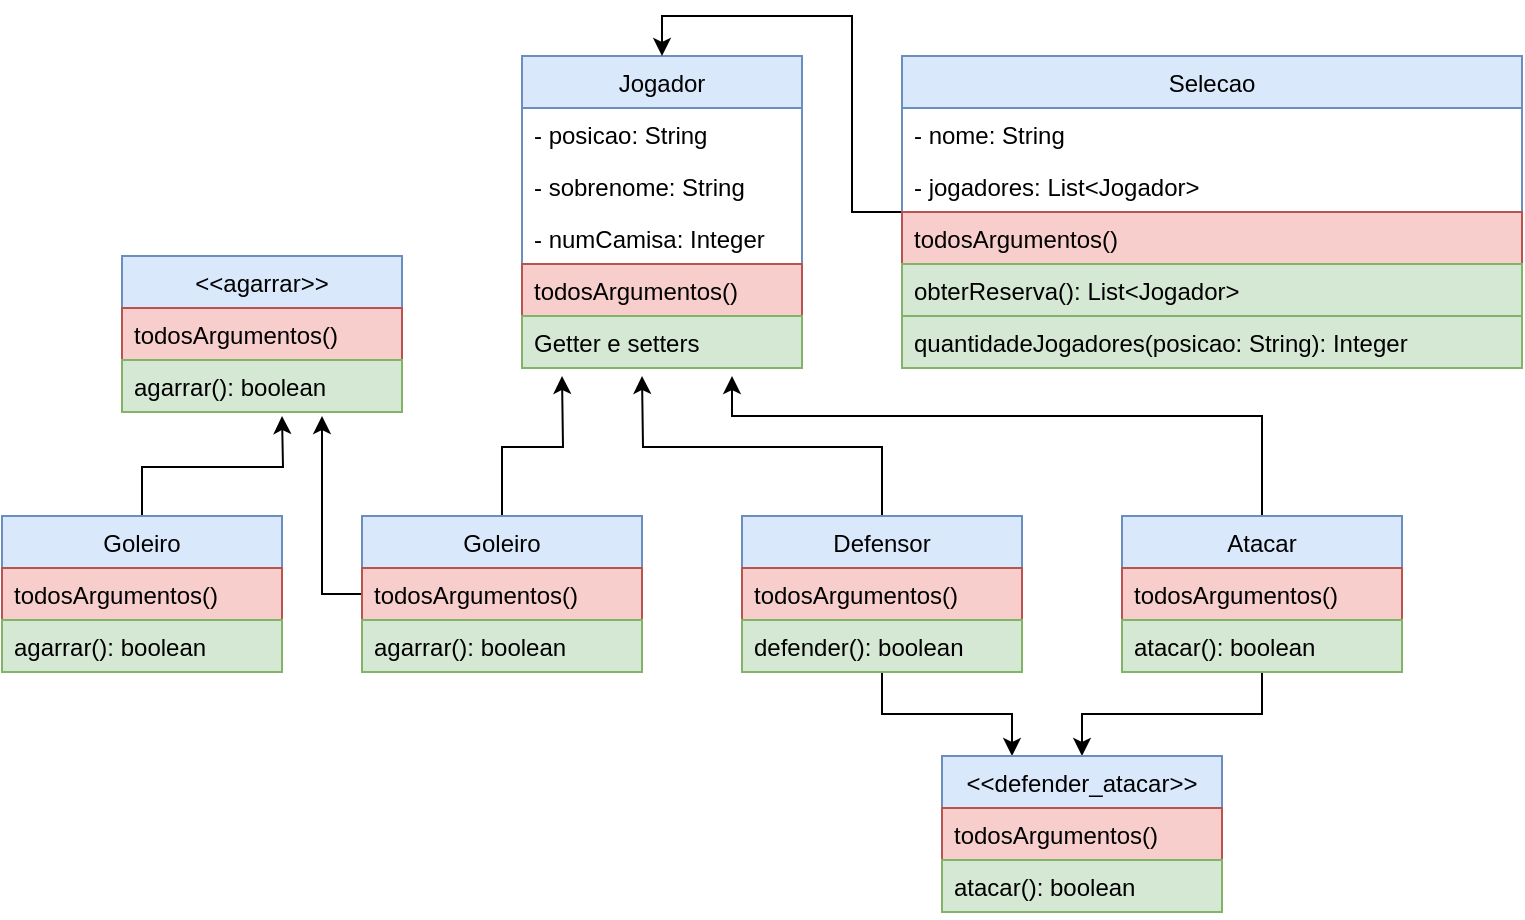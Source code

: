 <mxfile version="20.0.3" type="device"><diagram id="RSQFbIWhKPV1KzKpXajJ" name="Page-1"><mxGraphModel dx="1848" dy="1698" grid="1" gridSize="10" guides="1" tooltips="1" connect="1" arrows="1" fold="1" page="1" pageScale="1" pageWidth="827" pageHeight="1169" math="0" shadow="0"><root><mxCell id="0"/><mxCell id="1" parent="0"/><mxCell id="LxTPZZpdHjJo6k0tFszi-1" value="Jogador" style="swimlane;fontStyle=0;childLayout=stackLayout;horizontal=1;startSize=26;fillColor=#dae8fc;horizontalStack=0;resizeParent=1;resizeParentMax=0;resizeLast=0;collapsible=1;marginBottom=0;strokeColor=#6c8ebf;" vertex="1" parent="1"><mxGeometry x="220" y="10" width="140" height="156" as="geometry"/></mxCell><mxCell id="LxTPZZpdHjJo6k0tFszi-2" value="- posicao: String" style="text;strokeColor=none;fillColor=none;align=left;verticalAlign=top;spacingLeft=4;spacingRight=4;overflow=hidden;rotatable=0;points=[[0,0.5],[1,0.5]];portConstraint=eastwest;" vertex="1" parent="LxTPZZpdHjJo6k0tFszi-1"><mxGeometry y="26" width="140" height="26" as="geometry"/></mxCell><mxCell id="LxTPZZpdHjJo6k0tFszi-3" value="- sobrenome: String" style="text;strokeColor=none;fillColor=none;align=left;verticalAlign=top;spacingLeft=4;spacingRight=4;overflow=hidden;rotatable=0;points=[[0,0.5],[1,0.5]];portConstraint=eastwest;" vertex="1" parent="LxTPZZpdHjJo6k0tFszi-1"><mxGeometry y="52" width="140" height="26" as="geometry"/></mxCell><mxCell id="LxTPZZpdHjJo6k0tFszi-4" value="- numCamisa: Integer" style="text;strokeColor=none;fillColor=none;align=left;verticalAlign=top;spacingLeft=4;spacingRight=4;overflow=hidden;rotatable=0;points=[[0,0.5],[1,0.5]];portConstraint=eastwest;" vertex="1" parent="LxTPZZpdHjJo6k0tFszi-1"><mxGeometry y="78" width="140" height="26" as="geometry"/></mxCell><mxCell id="LxTPZZpdHjJo6k0tFszi-5" value="todosArgumentos()" style="text;strokeColor=#b85450;fillColor=#f8cecc;align=left;verticalAlign=top;spacingLeft=4;spacingRight=4;overflow=hidden;rotatable=0;points=[[0,0.5],[1,0.5]];portConstraint=eastwest;" vertex="1" parent="LxTPZZpdHjJo6k0tFszi-1"><mxGeometry y="104" width="140" height="26" as="geometry"/></mxCell><mxCell id="LxTPZZpdHjJo6k0tFszi-6" value="Getter e setters" style="text;strokeColor=#82b366;fillColor=#d5e8d4;align=left;verticalAlign=top;spacingLeft=4;spacingRight=4;overflow=hidden;rotatable=0;points=[[0,0.5],[1,0.5]];portConstraint=eastwest;" vertex="1" parent="LxTPZZpdHjJo6k0tFszi-1"><mxGeometry y="130" width="140" height="26" as="geometry"/></mxCell><mxCell id="LxTPZZpdHjJo6k0tFszi-32" style="edgeStyle=orthogonalEdgeStyle;rounded=0;orthogonalLoop=1;jettySize=auto;html=1;entryX=0.5;entryY=0;entryDx=0;entryDy=0;" edge="1" parent="1" source="LxTPZZpdHjJo6k0tFszi-7" target="LxTPZZpdHjJo6k0tFszi-1"><mxGeometry relative="1" as="geometry"/></mxCell><mxCell id="LxTPZZpdHjJo6k0tFszi-7" value="Selecao" style="swimlane;fontStyle=0;childLayout=stackLayout;horizontal=1;startSize=26;fillColor=#dae8fc;horizontalStack=0;resizeParent=1;resizeParentMax=0;resizeLast=0;collapsible=1;marginBottom=0;strokeColor=#6c8ebf;" vertex="1" parent="1"><mxGeometry x="410" y="10" width="310" height="156" as="geometry"/></mxCell><mxCell id="LxTPZZpdHjJo6k0tFszi-8" value="- nome: String" style="text;strokeColor=none;fillColor=none;align=left;verticalAlign=top;spacingLeft=4;spacingRight=4;overflow=hidden;rotatable=0;points=[[0,0.5],[1,0.5]];portConstraint=eastwest;" vertex="1" parent="LxTPZZpdHjJo6k0tFszi-7"><mxGeometry y="26" width="310" height="26" as="geometry"/></mxCell><mxCell id="LxTPZZpdHjJo6k0tFszi-9" value="- jogadores: List&lt;Jogador&gt;" style="text;strokeColor=none;fillColor=none;align=left;verticalAlign=top;spacingLeft=4;spacingRight=4;overflow=hidden;rotatable=0;points=[[0,0.5],[1,0.5]];portConstraint=eastwest;" vertex="1" parent="LxTPZZpdHjJo6k0tFszi-7"><mxGeometry y="52" width="310" height="26" as="geometry"/></mxCell><mxCell id="LxTPZZpdHjJo6k0tFszi-11" value="todosArgumentos()" style="text;strokeColor=#b85450;fillColor=#f8cecc;align=left;verticalAlign=top;spacingLeft=4;spacingRight=4;overflow=hidden;rotatable=0;points=[[0,0.5],[1,0.5]];portConstraint=eastwest;" vertex="1" parent="LxTPZZpdHjJo6k0tFszi-7"><mxGeometry y="78" width="310" height="26" as="geometry"/></mxCell><mxCell id="LxTPZZpdHjJo6k0tFszi-12" value="obterReserva(): List&lt;Jogador&gt;" style="text;strokeColor=#82b366;fillColor=#d5e8d4;align=left;verticalAlign=top;spacingLeft=4;spacingRight=4;overflow=hidden;rotatable=0;points=[[0,0.5],[1,0.5]];portConstraint=eastwest;" vertex="1" parent="LxTPZZpdHjJo6k0tFszi-7"><mxGeometry y="104" width="310" height="26" as="geometry"/></mxCell><mxCell id="LxTPZZpdHjJo6k0tFszi-13" value="quantidadeJogadores(posicao: String): Integer" style="text;strokeColor=#82b366;fillColor=#d5e8d4;align=left;verticalAlign=top;spacingLeft=4;spacingRight=4;overflow=hidden;rotatable=0;points=[[0,0.5],[1,0.5]];portConstraint=eastwest;" vertex="1" parent="LxTPZZpdHjJo6k0tFszi-7"><mxGeometry y="130" width="310" height="26" as="geometry"/></mxCell><mxCell id="LxTPZZpdHjJo6k0tFszi-33" style="edgeStyle=orthogonalEdgeStyle;rounded=0;orthogonalLoop=1;jettySize=auto;html=1;" edge="1" parent="1" source="LxTPZZpdHjJo6k0tFszi-14"><mxGeometry relative="1" as="geometry"><mxPoint x="240" y="170" as="targetPoint"/></mxGeometry></mxCell><mxCell id="LxTPZZpdHjJo6k0tFszi-40" style="edgeStyle=orthogonalEdgeStyle;rounded=0;orthogonalLoop=1;jettySize=auto;html=1;" edge="1" parent="1" source="LxTPZZpdHjJo6k0tFszi-14"><mxGeometry relative="1" as="geometry"><mxPoint x="120" y="190" as="targetPoint"/></mxGeometry></mxCell><mxCell id="LxTPZZpdHjJo6k0tFszi-14" value="Goleiro" style="swimlane;fontStyle=0;childLayout=stackLayout;horizontal=1;startSize=26;fillColor=#dae8fc;horizontalStack=0;resizeParent=1;resizeParentMax=0;resizeLast=0;collapsible=1;marginBottom=0;strokeColor=#6c8ebf;" vertex="1" parent="1"><mxGeometry x="140" y="240" width="140" height="78" as="geometry"/></mxCell><mxCell id="LxTPZZpdHjJo6k0tFszi-18" value="todosArgumentos()" style="text;strokeColor=#b85450;fillColor=#f8cecc;align=left;verticalAlign=top;spacingLeft=4;spacingRight=4;overflow=hidden;rotatable=0;points=[[0,0.5],[1,0.5]];portConstraint=eastwest;" vertex="1" parent="LxTPZZpdHjJo6k0tFszi-14"><mxGeometry y="26" width="140" height="26" as="geometry"/></mxCell><mxCell id="LxTPZZpdHjJo6k0tFszi-19" value="agarrar(): boolean" style="text;strokeColor=#82b366;fillColor=#d5e8d4;align=left;verticalAlign=top;spacingLeft=4;spacingRight=4;overflow=hidden;rotatable=0;points=[[0,0.5],[1,0.5]];portConstraint=eastwest;" vertex="1" parent="LxTPZZpdHjJo6k0tFszi-14"><mxGeometry y="52" width="140" height="26" as="geometry"/></mxCell><mxCell id="LxTPZZpdHjJo6k0tFszi-34" style="edgeStyle=orthogonalEdgeStyle;rounded=0;orthogonalLoop=1;jettySize=auto;html=1;exitX=0.5;exitY=0;exitDx=0;exitDy=0;" edge="1" parent="1" source="LxTPZZpdHjJo6k0tFszi-20"><mxGeometry relative="1" as="geometry"><mxPoint x="280" y="170" as="targetPoint"/><mxPoint x="400" y="230" as="sourcePoint"/></mxGeometry></mxCell><mxCell id="LxTPZZpdHjJo6k0tFszi-41" style="edgeStyle=orthogonalEdgeStyle;rounded=0;orthogonalLoop=1;jettySize=auto;html=1;entryX=0.25;entryY=0;entryDx=0;entryDy=0;" edge="1" parent="1" source="LxTPZZpdHjJo6k0tFszi-20" target="LxTPZZpdHjJo6k0tFszi-29"><mxGeometry relative="1" as="geometry"/></mxCell><mxCell id="LxTPZZpdHjJo6k0tFszi-20" value="Defensor" style="swimlane;fontStyle=0;childLayout=stackLayout;horizontal=1;startSize=26;fillColor=#dae8fc;horizontalStack=0;resizeParent=1;resizeParentMax=0;resizeLast=0;collapsible=1;marginBottom=0;strokeColor=#6c8ebf;" vertex="1" parent="1"><mxGeometry x="330" y="240" width="140" height="78" as="geometry"/></mxCell><mxCell id="LxTPZZpdHjJo6k0tFszi-21" value="todosArgumentos()" style="text;strokeColor=#b85450;fillColor=#f8cecc;align=left;verticalAlign=top;spacingLeft=4;spacingRight=4;overflow=hidden;rotatable=0;points=[[0,0.5],[1,0.5]];portConstraint=eastwest;" vertex="1" parent="LxTPZZpdHjJo6k0tFszi-20"><mxGeometry y="26" width="140" height="26" as="geometry"/></mxCell><mxCell id="LxTPZZpdHjJo6k0tFszi-22" value="defender(): boolean" style="text;strokeColor=#82b366;fillColor=#d5e8d4;align=left;verticalAlign=top;spacingLeft=4;spacingRight=4;overflow=hidden;rotatable=0;points=[[0,0.5],[1,0.5]];portConstraint=eastwest;" vertex="1" parent="LxTPZZpdHjJo6k0tFszi-20"><mxGeometry y="52" width="140" height="26" as="geometry"/></mxCell><mxCell id="LxTPZZpdHjJo6k0tFszi-35" style="edgeStyle=orthogonalEdgeStyle;rounded=0;orthogonalLoop=1;jettySize=auto;html=1;" edge="1" parent="1" source="LxTPZZpdHjJo6k0tFszi-23"><mxGeometry relative="1" as="geometry"><mxPoint x="325" y="170" as="targetPoint"/><Array as="points"><mxPoint x="590" y="190"/><mxPoint x="325" y="190"/></Array></mxGeometry></mxCell><mxCell id="LxTPZZpdHjJo6k0tFszi-42" style="edgeStyle=orthogonalEdgeStyle;rounded=0;orthogonalLoop=1;jettySize=auto;html=1;" edge="1" parent="1" source="LxTPZZpdHjJo6k0tFszi-23" target="LxTPZZpdHjJo6k0tFszi-29"><mxGeometry relative="1" as="geometry"/></mxCell><mxCell id="LxTPZZpdHjJo6k0tFszi-23" value="Atacar" style="swimlane;fontStyle=0;childLayout=stackLayout;horizontal=1;startSize=26;fillColor=#dae8fc;horizontalStack=0;resizeParent=1;resizeParentMax=0;resizeLast=0;collapsible=1;marginBottom=0;strokeColor=#6c8ebf;" vertex="1" parent="1"><mxGeometry x="520" y="240" width="140" height="78" as="geometry"/></mxCell><mxCell id="LxTPZZpdHjJo6k0tFszi-24" value="todosArgumentos()" style="text;strokeColor=#b85450;fillColor=#f8cecc;align=left;verticalAlign=top;spacingLeft=4;spacingRight=4;overflow=hidden;rotatable=0;points=[[0,0.5],[1,0.5]];portConstraint=eastwest;" vertex="1" parent="LxTPZZpdHjJo6k0tFszi-23"><mxGeometry y="26" width="140" height="26" as="geometry"/></mxCell><mxCell id="LxTPZZpdHjJo6k0tFszi-25" value="atacar(): boolean" style="text;strokeColor=#82b366;fillColor=#d5e8d4;align=left;verticalAlign=top;spacingLeft=4;spacingRight=4;overflow=hidden;rotatable=0;points=[[0,0.5],[1,0.5]];portConstraint=eastwest;" vertex="1" parent="LxTPZZpdHjJo6k0tFszi-23"><mxGeometry y="52" width="140" height="26" as="geometry"/></mxCell><mxCell id="LxTPZZpdHjJo6k0tFszi-26" value="&lt;&lt;agarrar&gt;&gt;" style="swimlane;fontStyle=0;childLayout=stackLayout;horizontal=1;startSize=26;fillColor=#dae8fc;horizontalStack=0;resizeParent=1;resizeParentMax=0;resizeLast=0;collapsible=1;marginBottom=0;strokeColor=#6c8ebf;" vertex="1" parent="1"><mxGeometry x="20" y="110" width="140" height="78" as="geometry"/></mxCell><mxCell id="LxTPZZpdHjJo6k0tFszi-27" value="todosArgumentos()" style="text;strokeColor=#b85450;fillColor=#f8cecc;align=left;verticalAlign=top;spacingLeft=4;spacingRight=4;overflow=hidden;rotatable=0;points=[[0,0.5],[1,0.5]];portConstraint=eastwest;" vertex="1" parent="LxTPZZpdHjJo6k0tFszi-26"><mxGeometry y="26" width="140" height="26" as="geometry"/></mxCell><mxCell id="LxTPZZpdHjJo6k0tFszi-28" value="agarrar(): boolean" style="text;strokeColor=#82b366;fillColor=#d5e8d4;align=left;verticalAlign=top;spacingLeft=4;spacingRight=4;overflow=hidden;rotatable=0;points=[[0,0.5],[1,0.5]];portConstraint=eastwest;" vertex="1" parent="LxTPZZpdHjJo6k0tFszi-26"><mxGeometry y="52" width="140" height="26" as="geometry"/></mxCell><mxCell id="LxTPZZpdHjJo6k0tFszi-29" value="&lt;&lt;defender_atacar&gt;&gt;" style="swimlane;fontStyle=0;childLayout=stackLayout;horizontal=1;startSize=26;fillColor=#dae8fc;horizontalStack=0;resizeParent=1;resizeParentMax=0;resizeLast=0;collapsible=1;marginBottom=0;strokeColor=#6c8ebf;" vertex="1" parent="1"><mxGeometry x="430" y="360" width="140" height="78" as="geometry"/></mxCell><mxCell id="LxTPZZpdHjJo6k0tFszi-30" value="todosArgumentos()" style="text;strokeColor=#b85450;fillColor=#f8cecc;align=left;verticalAlign=top;spacingLeft=4;spacingRight=4;overflow=hidden;rotatable=0;points=[[0,0.5],[1,0.5]];portConstraint=eastwest;" vertex="1" parent="LxTPZZpdHjJo6k0tFszi-29"><mxGeometry y="26" width="140" height="26" as="geometry"/></mxCell><mxCell id="LxTPZZpdHjJo6k0tFszi-31" value="atacar(): boolean" style="text;strokeColor=#82b366;fillColor=#d5e8d4;align=left;verticalAlign=top;spacingLeft=4;spacingRight=4;overflow=hidden;rotatable=0;points=[[0,0.5],[1,0.5]];portConstraint=eastwest;" vertex="1" parent="LxTPZZpdHjJo6k0tFszi-29"><mxGeometry y="52" width="140" height="26" as="geometry"/></mxCell><mxCell id="LxTPZZpdHjJo6k0tFszi-39" style="edgeStyle=orthogonalEdgeStyle;rounded=0;orthogonalLoop=1;jettySize=auto;html=1;" edge="1" parent="1" source="LxTPZZpdHjJo6k0tFszi-36"><mxGeometry relative="1" as="geometry"><mxPoint x="100" y="190" as="targetPoint"/></mxGeometry></mxCell><mxCell id="LxTPZZpdHjJo6k0tFszi-36" value="Goleiro" style="swimlane;fontStyle=0;childLayout=stackLayout;horizontal=1;startSize=26;fillColor=#dae8fc;horizontalStack=0;resizeParent=1;resizeParentMax=0;resizeLast=0;collapsible=1;marginBottom=0;strokeColor=#6c8ebf;" vertex="1" parent="1"><mxGeometry x="-40" y="240" width="140" height="78" as="geometry"/></mxCell><mxCell id="LxTPZZpdHjJo6k0tFszi-37" value="todosArgumentos()" style="text;strokeColor=#b85450;fillColor=#f8cecc;align=left;verticalAlign=top;spacingLeft=4;spacingRight=4;overflow=hidden;rotatable=0;points=[[0,0.5],[1,0.5]];portConstraint=eastwest;" vertex="1" parent="LxTPZZpdHjJo6k0tFszi-36"><mxGeometry y="26" width="140" height="26" as="geometry"/></mxCell><mxCell id="LxTPZZpdHjJo6k0tFszi-38" value="agarrar(): boolean" style="text;strokeColor=#82b366;fillColor=#d5e8d4;align=left;verticalAlign=top;spacingLeft=4;spacingRight=4;overflow=hidden;rotatable=0;points=[[0,0.5],[1,0.5]];portConstraint=eastwest;" vertex="1" parent="LxTPZZpdHjJo6k0tFszi-36"><mxGeometry y="52" width="140" height="26" as="geometry"/></mxCell></root></mxGraphModel></diagram></mxfile>